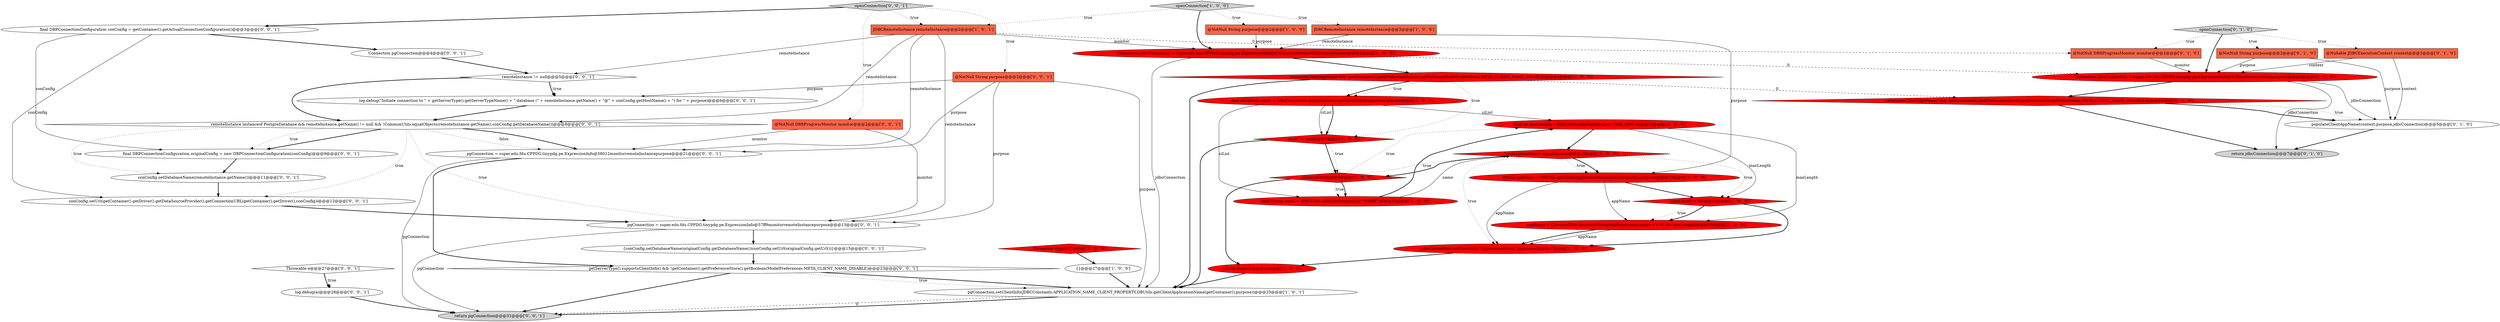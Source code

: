 digraph {
3 [style = filled, label = "appName = CommonUtils.truncateString(appName,maxLength <= 0? 48: maxLength)@@@15@@@['1', '0', '0']", fillcolor = red, shape = ellipse image = "AAA1AAABBB1BBB"];
42 [style = filled, label = "log.debug(\"Initiate connection to \" + getServerType().getServerTypeName() + \" database (\" + remoteInstance.getName() + \"@\" + conConfig.getHostName() + \"( for \" + purpose)@@@6@@@['0', '0', '1']", fillcolor = white, shape = ellipse image = "AAA0AAABBB3BBB"];
5 [style = filled, label = "Connection jdbcConnection = super.edu.fdu.CPPDG.tinypdg.pe.ExpressionInfo@57ee1monitorremoteInstancepurpose@@@3@@@['1', '0', '0']", fillcolor = red, shape = ellipse image = "AAA1AAABBB1BBB"];
19 [style = filled, label = "String appName = DBUtils.getClientApplicationName(getContainer(),purpose)@@@13@@@['1', '0', '0']", fillcolor = red, shape = ellipse image = "AAA1AAABBB1BBB"];
2 [style = filled, label = "final int maxLength = JDBCUtils.safeGetInt(ciList,\"MAX_LEN\")@@@11@@@['1', '0', '0']", fillcolor = red, shape = ellipse image = "AAA1AAABBB1BBB"];
33 [style = filled, label = "@NotNull DBRProgressMonitor monitor@@@2@@@['0', '0', '1']", fillcolor = tomato, shape = box image = "AAA0AAABBB3BBB"];
25 [style = filled, label = "return jdbcConnection@@@7@@@['0', '1', '0']", fillcolor = lightgray, shape = ellipse image = "AAA0AAABBB2BBB"];
32 [style = filled, label = "final DBPConnectionConfiguration conConfig = getContainer().getActualConnectionConfiguration()@@@3@@@['0', '0', '1']", fillcolor = white, shape = ellipse image = "AAA0AAABBB3BBB"];
11 [style = filled, label = "JDBCRemoteInstance remoteInstance@@@2@@@['1', '0', '0']", fillcolor = tomato, shape = box image = "AAA0AAABBB1BBB"];
41 [style = filled, label = "conConfig.setUrl(getContainer().getDriver().getDataSourceProvider().getConnectionURL(getContainer().getDriver(),conConfig))@@@12@@@['0', '0', '1']", fillcolor = white, shape = ellipse image = "AAA0AAABBB3BBB"];
1 [style = filled, label = "final String name = JDBCUtils.safeGetString(ciList,\"NAME\")@@@10@@@['1', '0', '0']", fillcolor = red, shape = ellipse image = "AAA1AAABBB1BBB"];
30 [style = filled, label = "{conConfig.setDatabaseName(originalConfig.getDatabaseName())conConfig.setUrl(originalConfig.getUrl())}@@@15@@@['0', '0', '1']", fillcolor = white, shape = ellipse image = "AAA0AAABBB3BBB"];
4 [style = filled, label = "{}@@@27@@@['1', '0', '0']", fillcolor = white, shape = ellipse image = "AAA0AAABBB1BBB"];
7 [style = filled, label = "openConnection['1', '0', '0']", fillcolor = lightgray, shape = diamond image = "AAA0AAABBB1BBB"];
16 [style = filled, label = "Throwable e@@@27@@@['1', '0', '0']", fillcolor = red, shape = diamond image = "AAA1AAABBB1BBB"];
28 [style = filled, label = "Throwable e@@@27@@@['0', '0', '1']", fillcolor = white, shape = diamond image = "AAA0AAABBB3BBB"];
40 [style = filled, label = "log.debug(e)@@@28@@@['0', '0', '1']", fillcolor = white, shape = ellipse image = "AAA0AAABBB3BBB"];
6 [style = filled, label = "jdbcConnection.setClientInfo(\"ApplicationName\",appName)@@@17@@@['1', '0', '0']", fillcolor = red, shape = ellipse image = "AAA1AAABBB1BBB"];
13 [style = filled, label = "maxLength > 0@@@14@@@['1', '0', '0']", fillcolor = red, shape = diamond image = "AAA1AAABBB1BBB"];
17 [style = filled, label = "@NotNull String purpose@@@2@@@['1', '0', '0']", fillcolor = tomato, shape = box image = "AAA0AAABBB1BBB"];
31 [style = filled, label = "@NotNull String purpose@@@2@@@['0', '0', '1']", fillcolor = tomato, shape = box image = "AAA0AAABBB3BBB"];
37 [style = filled, label = "remoteInstance != null@@@5@@@['0', '0', '1']", fillcolor = white, shape = diamond image = "AAA0AAABBB3BBB"];
21 [style = filled, label = "Connection jdbcConnection = super.edu.fdu.CPPDG.tinypdg.pe.ExpressionInfo@57f6amonitorcontextpurpose@@@3@@@['0', '1', '0']", fillcolor = red, shape = ellipse image = "AAA1AAABBB2BBB"];
22 [style = filled, label = "@Nullable JDBCExecutionContext context@@@2@@@['0', '1', '0']", fillcolor = tomato, shape = box image = "AAA0AAABBB2BBB"];
8 [style = filled, label = "\"ApplicationName\".equals(name)@@@12@@@['1', '0', '0']", fillcolor = red, shape = diamond image = "AAA1AAABBB1BBB"];
20 [style = filled, label = "populateClientAppName(context,purpose,jdbcConnection)@@@5@@@['0', '1', '0']", fillcolor = white, shape = ellipse image = "AAA0AAABBB2BBB"];
43 [style = filled, label = "getServerType().supportsClientInfo() && !getContainer().getPreferenceStore().getBoolean(ModelPreferences.META_CLIENT_NAME_DISABLE)@@@23@@@['0', '0', '1']", fillcolor = white, shape = diamond image = "AAA0AAABBB3BBB"];
24 [style = filled, label = "@NotNull DBRProgressMonitor monitor@@@2@@@['0', '1', '0']", fillcolor = tomato, shape = box image = "AAA1AAABBB2BBB"];
9 [style = filled, label = "pgConnection.setClientInfo(JDBCConstants.APPLICATION_NAME_CLIENT_PROPERTY,DBUtils.getClientApplicationName(getContainer(),purpose))@@@25@@@['1', '0', '1']", fillcolor = white, shape = ellipse image = "AAA0AAABBB1BBB"];
12 [style = filled, label = "final ResultSet ciList = jdbcConnection.getMetaData().getClientInfoProperties()@@@6@@@['1', '0', '0']", fillcolor = red, shape = ellipse image = "AAA1AAABBB1BBB"];
15 [style = filled, label = "{ciList.close()}@@@22@@@['1', '0', '0']", fillcolor = red, shape = ellipse image = "AAA1AAABBB1BBB"];
29 [style = filled, label = "conConfig.setDatabaseName(remoteInstance.getName())@@@11@@@['0', '0', '1']", fillcolor = white, shape = ellipse image = "AAA0AAABBB3BBB"];
10 [style = filled, label = "ciList != null@@@7@@@['1', '0', '0']", fillcolor = red, shape = diamond image = "AAA1AAABBB1BBB"];
34 [style = filled, label = "Connection pgConnection@@@4@@@['0', '0', '1']", fillcolor = white, shape = ellipse image = "AAA0AAABBB3BBB"];
35 [style = filled, label = "openConnection['0', '0', '1']", fillcolor = lightgray, shape = diamond image = "AAA0AAABBB3BBB"];
38 [style = filled, label = "remoteInstance instanceof PostgreDatabase && remoteInstance.getName() != null && !CommonUtils.equalObjects(remoteInstance.getName(),conConfig.getDatabaseName())@@@8@@@['0', '0', '1']", fillcolor = white, shape = diamond image = "AAA0AAABBB3BBB"];
0 [style = filled, label = "populateClientAppName && !getContainer().getPreferenceStore().getBoolean(ModelPreferences.META_CLIENT_NAME_DISABLE)@@@4@@@['1', '0', '0']", fillcolor = red, shape = diamond image = "AAA1AAABBB1BBB"];
23 [style = filled, label = "@NotNull String purpose@@@2@@@['0', '1', '0']", fillcolor = tomato, shape = box image = "AAA0AAABBB2BBB"];
14 [style = filled, label = "ciList.next()@@@9@@@['1', '0', '0']", fillcolor = red, shape = diamond image = "AAA1AAABBB1BBB"];
27 [style = filled, label = "openConnection['0', '1', '0']", fillcolor = lightgray, shape = diamond image = "AAA0AAABBB2BBB"];
18 [style = filled, label = "JDBCRemoteInstance remoteInstance@@@2@@@['1', '0', '1']", fillcolor = tomato, shape = box image = "AAA0AAABBB1BBB"];
36 [style = filled, label = "return pgConnection@@@31@@@['0', '0', '1']", fillcolor = lightgray, shape = ellipse image = "AAA0AAABBB3BBB"];
26 [style = filled, label = "isPopulateClientAppName() && !getContainer().getPreferenceStore().getBoolean(ModelPreferences.META_CLIENT_NAME_DISABLE)@@@4@@@['0', '1', '0']", fillcolor = red, shape = diamond image = "AAA1AAABBB2BBB"];
44 [style = filled, label = "final DBPConnectionConfiguration originalConfig = new DBPConnectionConfiguration(conConfig)@@@9@@@['0', '0', '1']", fillcolor = white, shape = ellipse image = "AAA0AAABBB3BBB"];
39 [style = filled, label = "pgConnection = super.edu.fdu.CPPDG.tinypdg.pe.ExpressionInfo@58012monitorremoteInstancepurpose@@@21@@@['0', '0', '1']", fillcolor = white, shape = ellipse image = "AAA0AAABBB3BBB"];
45 [style = filled, label = "pgConnection = super.edu.fdu.CPPDG.tinypdg.pe.ExpressionInfo@57ff9monitorremoteInstancepurpose@@@13@@@['0', '0', '1']", fillcolor = white, shape = ellipse image = "AAA0AAABBB3BBB"];
9->36 [style = dashed, label="0"];
0->12 [style = dotted, label="true"];
23->20 [style = solid, label="purpose"];
38->44 [style = bold, label=""];
38->41 [style = dotted, label="true"];
27->23 [style = dotted, label="true"];
32->34 [style = bold, label=""];
38->39 [style = bold, label=""];
45->30 [style = bold, label=""];
23->21 [style = solid, label="purpose"];
18->45 [style = solid, label="remoteInstance"];
21->26 [style = bold, label=""];
12->10 [style = bold, label=""];
5->0 [style = bold, label=""];
37->38 [style = bold, label=""];
38->39 [style = dotted, label="false"];
45->36 [style = solid, label="pgConnection"];
41->45 [style = bold, label=""];
14->2 [style = dotted, label="true"];
18->37 [style = solid, label="remoteInstance"];
27->22 [style = dotted, label="true"];
13->3 [style = dotted, label="true"];
10->14 [style = bold, label=""];
24->21 [style = solid, label="monitor"];
0->10 [style = dotted, label="true"];
22->20 [style = solid, label="context"];
33->45 [style = solid, label="monitor"];
43->9 [style = dotted, label="true"];
26->20 [style = dotted, label="true"];
31->9 [style = solid, label="purpose"];
27->24 [style = dotted, label="true"];
18->5 [style = solid, label="monitor"];
35->33 [style = dotted, label="true"];
20->25 [style = bold, label=""];
7->5 [style = bold, label=""];
19->13 [style = bold, label=""];
21->20 [style = solid, label="jdbcConnection"];
2->13 [style = solid, label="maxLength"];
15->9 [style = bold, label=""];
32->44 [style = solid, label="conConfig"];
14->15 [style = bold, label=""];
14->1 [style = dotted, label="true"];
35->18 [style = dotted, label="true"];
19->6 [style = solid, label="appName"];
21->25 [style = solid, label="jdbcConnection"];
33->39 [style = solid, label="monitor"];
7->17 [style = dotted, label="true"];
12->10 [style = solid, label="ciList"];
42->38 [style = bold, label=""];
26->20 [style = bold, label=""];
8->19 [style = dotted, label="true"];
4->9 [style = bold, label=""];
19->3 [style = solid, label="appName"];
31->42 [style = solid, label="purpose"];
30->43 [style = bold, label=""];
44->29 [style = bold, label=""];
0->12 [style = bold, label=""];
43->36 [style = bold, label=""];
8->14 [style = bold, label=""];
35->32 [style = bold, label=""];
3->6 [style = bold, label=""];
38->44 [style = dotted, label="true"];
0->26 [style = dashed, label="0"];
18->39 [style = solid, label="remoteInstance"];
35->31 [style = dotted, label="true"];
43->9 [style = bold, label=""];
22->21 [style = solid, label="context"];
6->15 [style = bold, label=""];
12->2 [style = solid, label="ciList"];
32->41 [style = solid, label="conConfig"];
8->6 [style = dotted, label="true"];
7->11 [style = dotted, label="true"];
40->36 [style = bold, label=""];
17->19 [style = solid, label="purpose"];
14->8 [style = dotted, label="true"];
7->18 [style = dotted, label="true"];
5->21 [style = dashed, label="0"];
2->3 [style = solid, label="maxLength"];
10->9 [style = bold, label=""];
1->2 [style = bold, label=""];
8->13 [style = dotted, label="true"];
37->42 [style = dotted, label="true"];
38->45 [style = dotted, label="true"];
13->6 [style = bold, label=""];
16->4 [style = bold, label=""];
27->21 [style = bold, label=""];
12->1 [style = solid, label="ciList"];
37->42 [style = bold, label=""];
3->6 [style = solid, label="appName"];
18->24 [style = dashed, label="0"];
9->36 [style = bold, label=""];
0->9 [style = bold, label=""];
28->40 [style = bold, label=""];
8->19 [style = bold, label=""];
29->41 [style = bold, label=""];
26->25 [style = bold, label=""];
18->38 [style = solid, label="remoteInstance"];
39->43 [style = bold, label=""];
31->39 [style = solid, label="purpose"];
1->8 [style = solid, label="name"];
39->36 [style = solid, label="pgConnection"];
14->1 [style = bold, label=""];
10->14 [style = dotted, label="true"];
31->45 [style = solid, label="purpose"];
13->3 [style = bold, label=""];
34->37 [style = bold, label=""];
11->5 [style = solid, label="remoteInstance"];
5->9 [style = solid, label="jdbcConnection"];
38->29 [style = dotted, label="true"];
17->5 [style = solid, label="purpose"];
28->40 [style = dotted, label="true"];
2->8 [style = bold, label=""];
}
